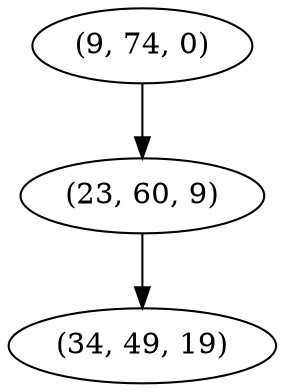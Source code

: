 digraph tree {
    "(9, 74, 0)";
    "(23, 60, 9)";
    "(34, 49, 19)";
    "(9, 74, 0)" -> "(23, 60, 9)";
    "(23, 60, 9)" -> "(34, 49, 19)";
}
